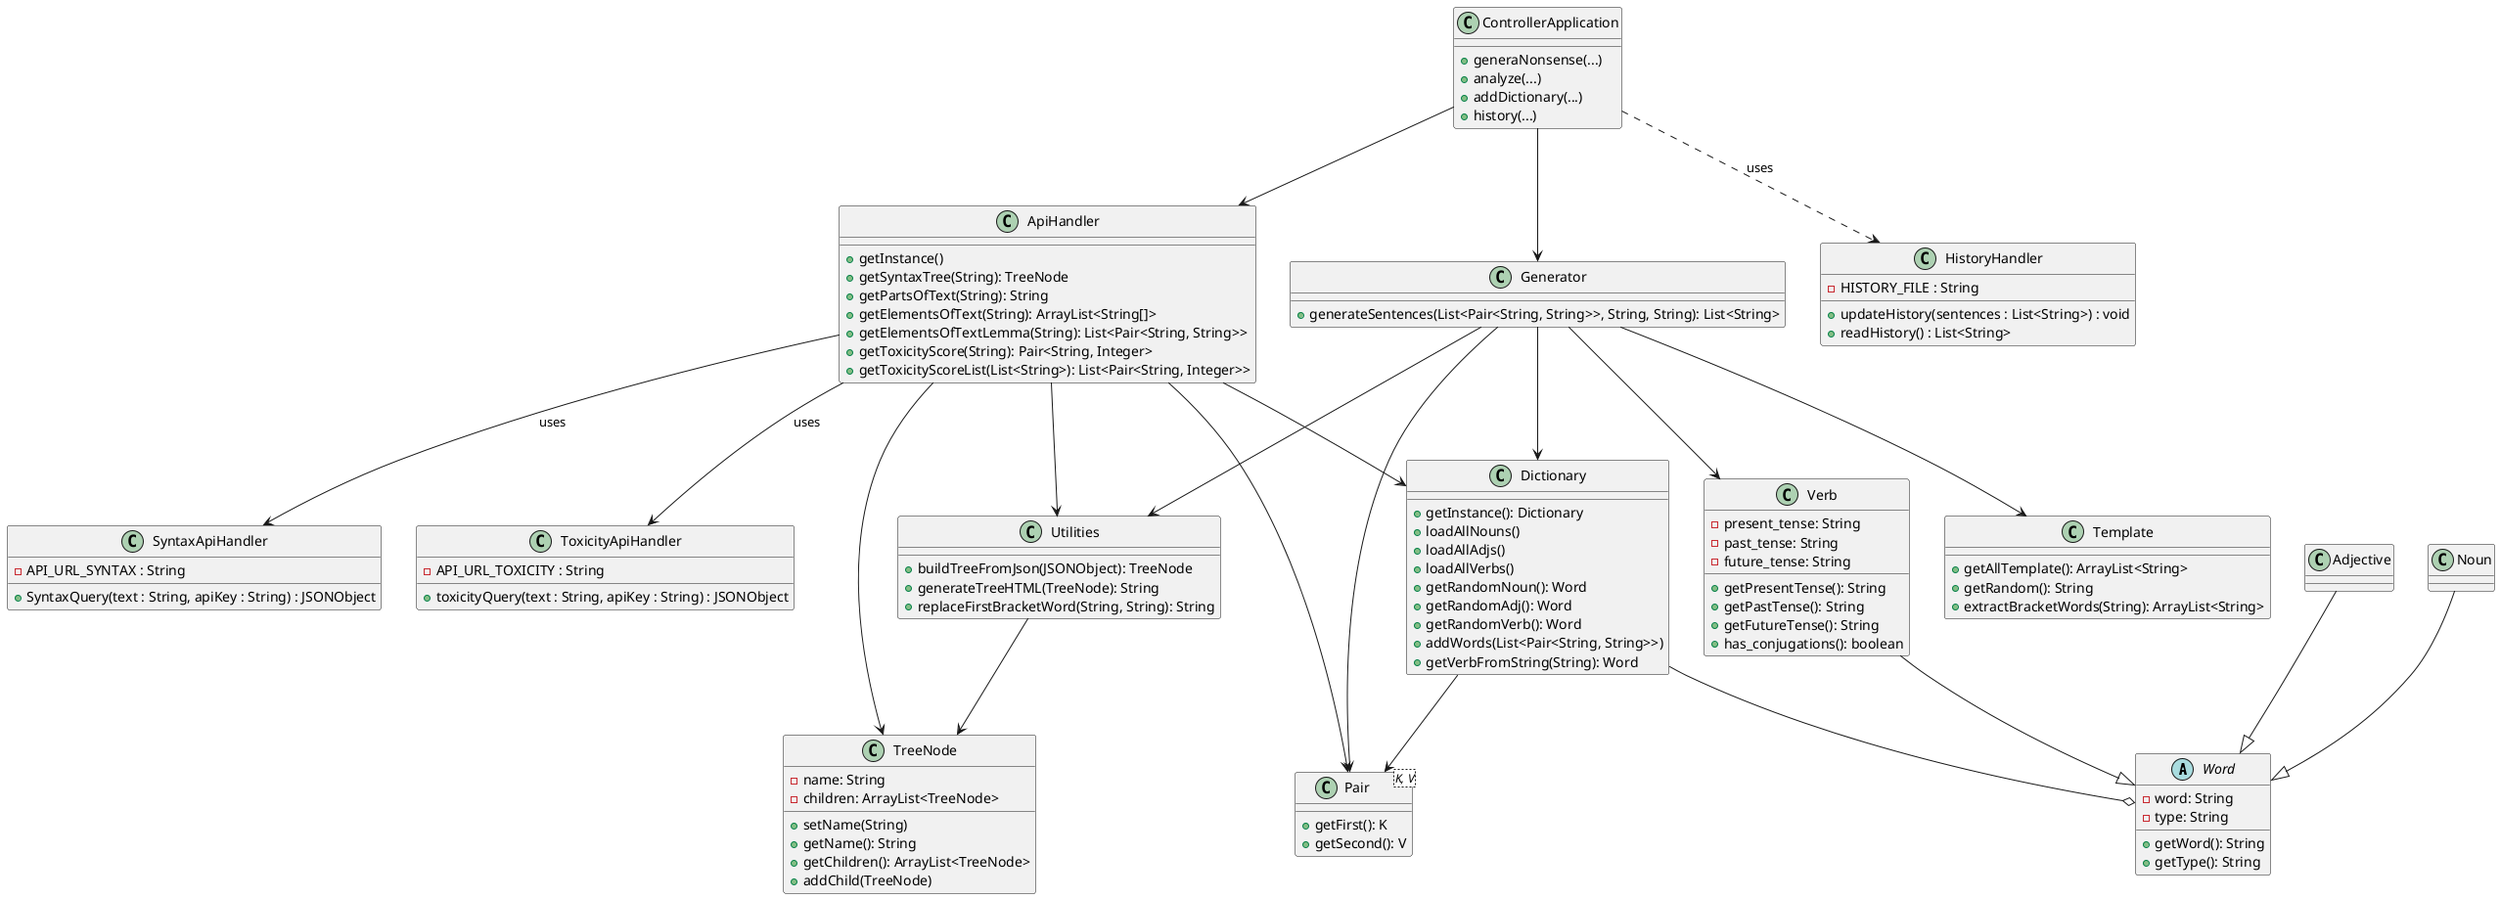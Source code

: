 @startuml

' ==== MODEL ====
'package "model" {
    abstract class Word {
        - word: String
        - type: String
        + getWord(): String
        + getType(): String
    }
    class Noun
    class Verb {
        - present_tense: String
        - past_tense: String
        - future_tense: String
        + getPresentTense(): String
        + getPastTense(): String
        + getFutureTense(): String
        + has_conjugations(): boolean
    }
    class Adjective
    class Dictionary {
        + getInstance(): Dictionary
        + loadAllNouns()
        + loadAllAdjs()
        + loadAllVerbs()
        + getRandomNoun(): Word
        + getRandomAdj(): Word
        + getRandomVerb(): Word
        + addWords(List<Pair<String, String>>)
        + getVerbFromString(String): Word
    }
    class Template {
        + getAllTemplate(): ArrayList<String>
        + getRandom(): String
        + extractBracketWords(String): ArrayList<String>
    }

    Noun --|> Word
    Verb --|> Word
    Adjective --|> Word
    'Dictionary --> Noun
    'Dictionary --> Verb
    'Dictionary --> Adjective
    Dictionary --o Word
'}

' ==== CONTROLLER ====
'package "controller" {
    class ControllerApplication {
        + generaNonsense(...)
        + analyze(...)
        + addDictionary(...)
        + history(...)
    }
    class ApiHandler {
        + getInstance()
        + getSyntaxTree(String): TreeNode
        + getPartsOfText(String): String
        + getElementsOfText(String): ArrayList<String[]>
        + getElementsOfTextLemma(String): List<Pair<String, String>>
        + getToxicityScore(String): Pair<String, Integer>
        + getToxicityScoreList(List<String>): List<Pair<String, Integer>>
    }
    class Generator {
        + generateSentences(List<Pair<String, String>>, String, String): List<String>
    }
    class HistoryHandler { 
        - HISTORY_FILE : String 
        + updateHistory(sentences : List<String>) : void 
        + readHistory() : List<String> 
    }
    class SyntaxApiHandler {
        - API_URL_SYNTAX : String
        + SyntaxQuery(text : String, apiKey : String) : JSONObject
    }
    class ToxicityApiHandler {
    - API_URL_TOXICITY : String
    + toxicityQuery(text : String, apiKey : String) : JSONObject
}
'}

' ==== UTILITY ====
'package "utility" {
    class Utilities {
        + buildTreeFromJson(JSONObject): TreeNode
        + generateTreeHTML(TreeNode): String
        + replaceFirstBracketWord(String, String): String
    }
    class Pair<K, V> {
        + getFirst(): K
        + getSecond(): V
    }
        class TreeNode {
        - name: String
        - children: ArrayList<TreeNode>
        + setName(String)
        + getName(): String
        + getChildren(): ArrayList<TreeNode>
        + addChild(TreeNode)
    }
'}

' ==== RELATIONSHIPS ====
ControllerApplication --> ApiHandler
ControllerApplication --> Generator
ControllerApplication ..> HistoryHandler : uses
'ControllerApplication --> Dictionary
'ControllerApplication --> Template
'ControllerApplication --> Utilities
'ControllerApplication --> TreeNode
'ControllerApplication --> Pair

ApiHandler --> Utilities
ApiHandler --> TreeNode
ApiHandler --> Pair
ApiHandler --> Dictionary
ApiHandler --> SyntaxApiHandler : uses
ApiHandler --> ToxicityApiHandler : uses

Generator --> Dictionary
Generator --> Template
Generator --> Utilities
Generator --> Pair
Generator --> Verb

Dictionary --> Pair

'Template --> Pair

Utilities --> TreeNode

@enduml
